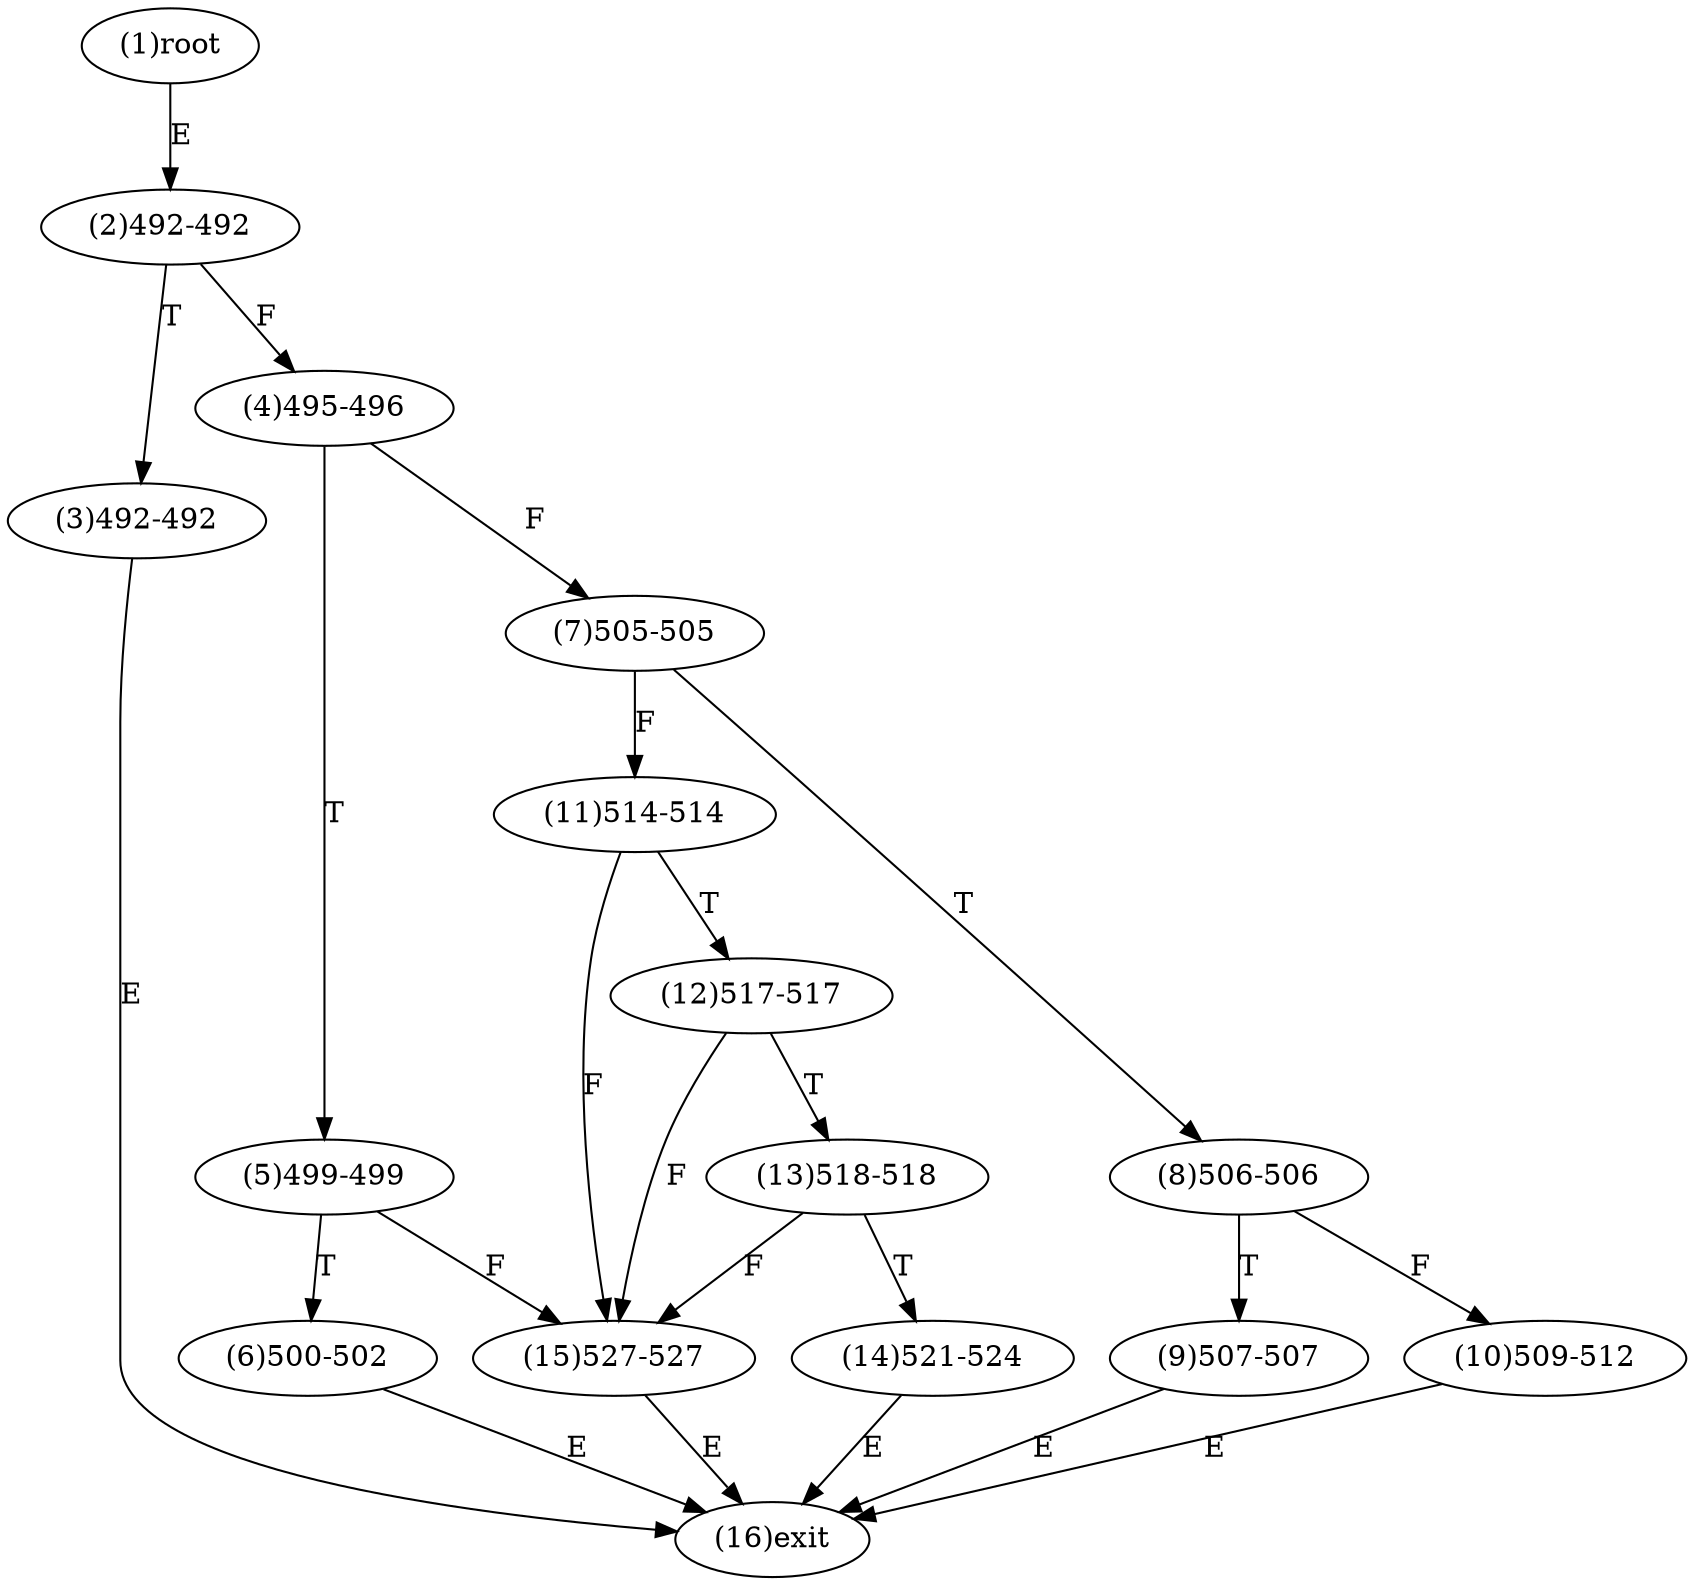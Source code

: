 digraph "" { 
1[ label="(1)root"];
2[ label="(2)492-492"];
3[ label="(3)492-492"];
4[ label="(4)495-496"];
5[ label="(5)499-499"];
6[ label="(6)500-502"];
7[ label="(7)505-505"];
8[ label="(8)506-506"];
9[ label="(9)507-507"];
10[ label="(10)509-512"];
11[ label="(11)514-514"];
12[ label="(12)517-517"];
13[ label="(13)518-518"];
14[ label="(14)521-524"];
15[ label="(15)527-527"];
16[ label="(16)exit"];
1->2[ label="E"];
2->4[ label="F"];
2->3[ label="T"];
3->16[ label="E"];
4->7[ label="F"];
4->5[ label="T"];
5->15[ label="F"];
5->6[ label="T"];
6->16[ label="E"];
7->11[ label="F"];
7->8[ label="T"];
8->10[ label="F"];
8->9[ label="T"];
9->16[ label="E"];
10->16[ label="E"];
11->15[ label="F"];
11->12[ label="T"];
12->15[ label="F"];
12->13[ label="T"];
13->15[ label="F"];
13->14[ label="T"];
14->16[ label="E"];
15->16[ label="E"];
}